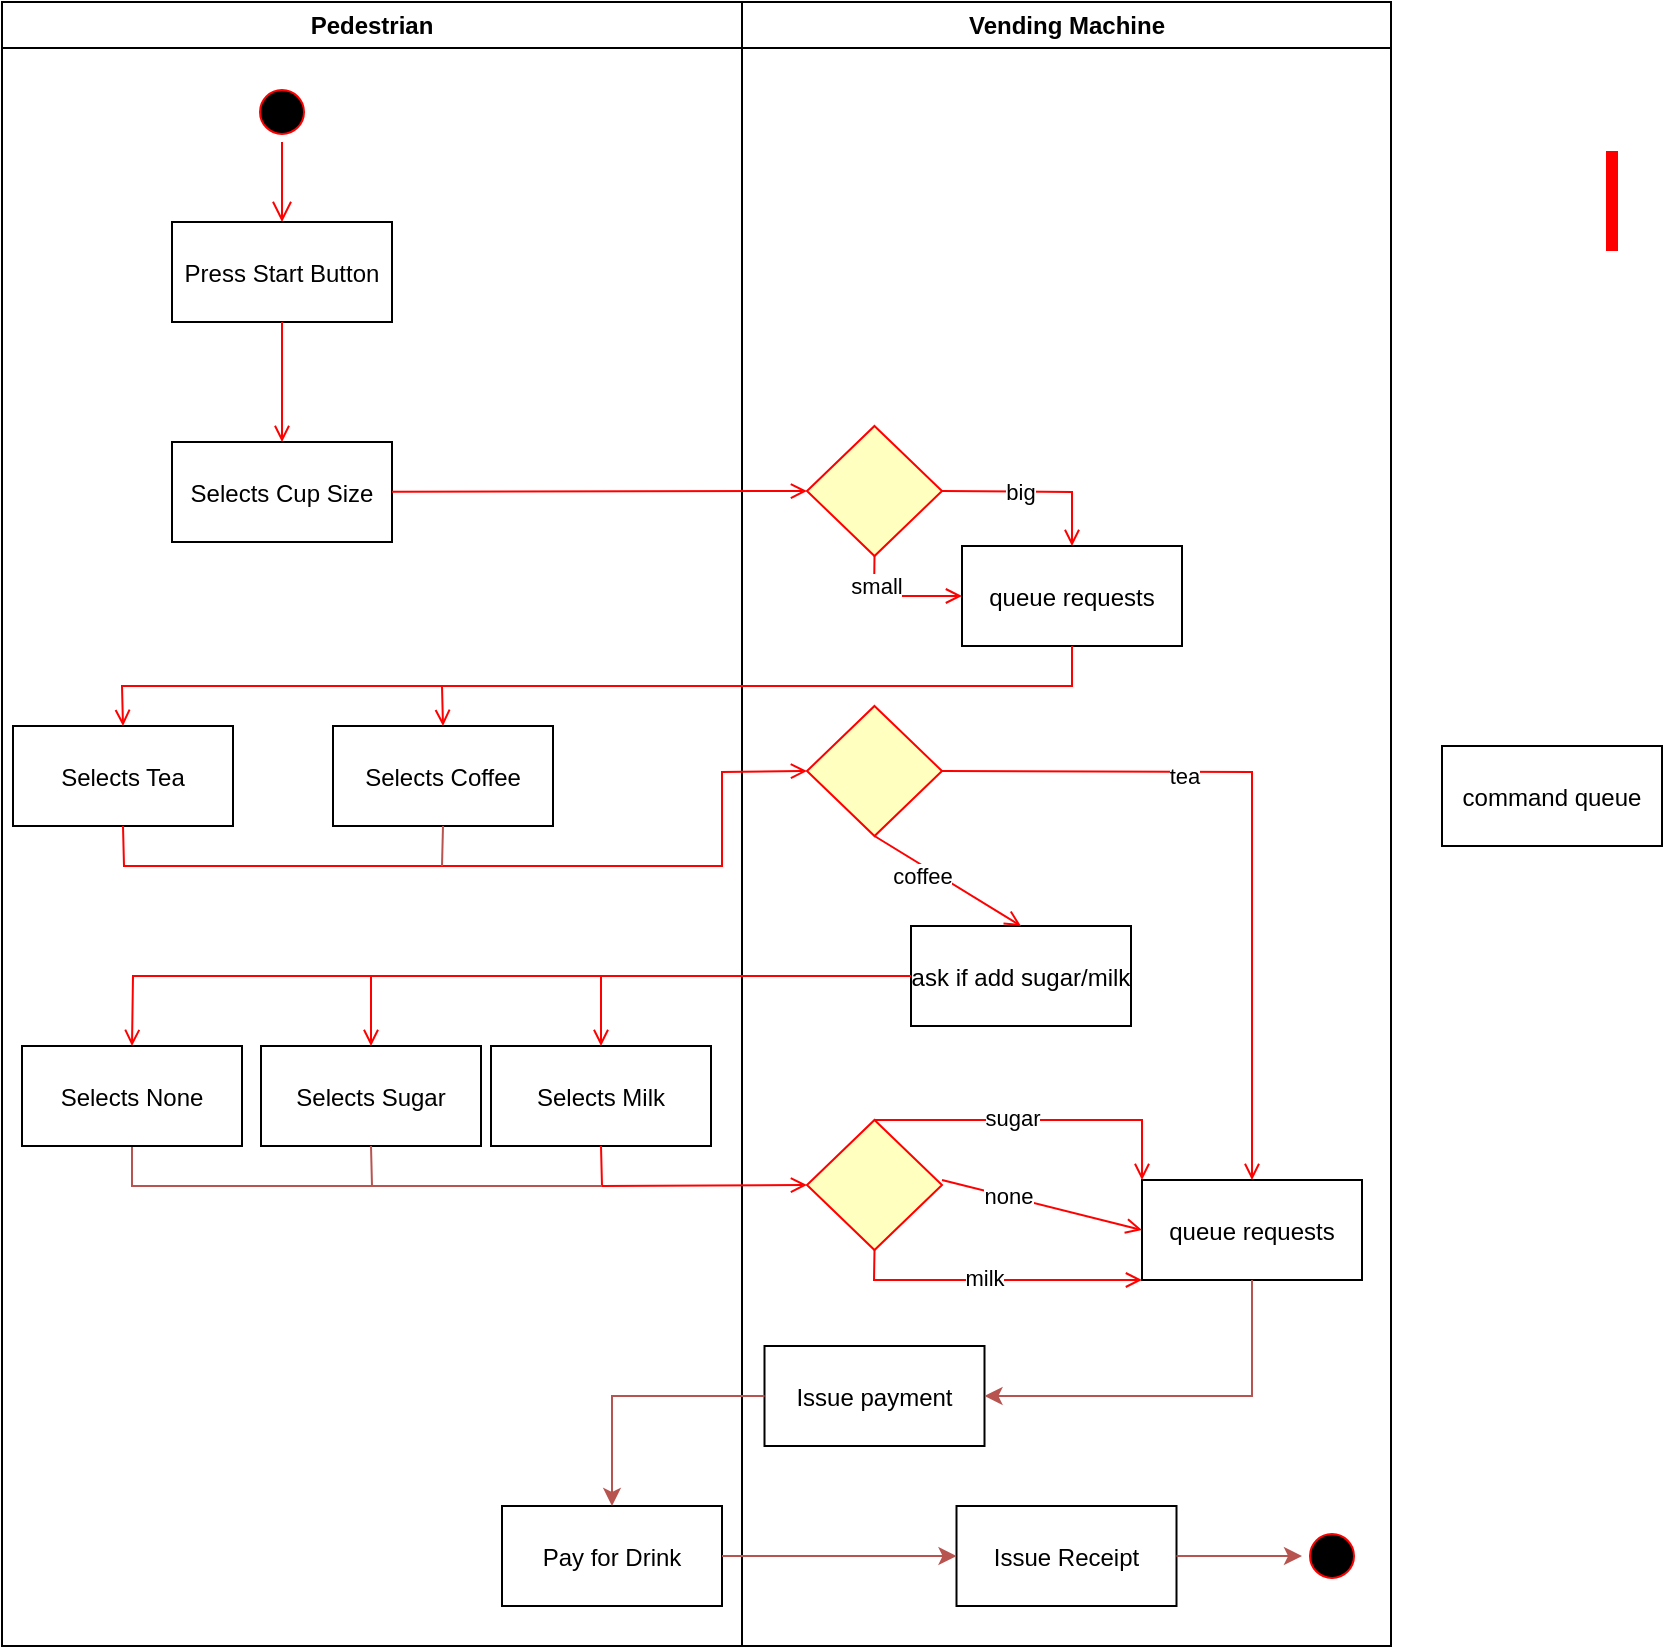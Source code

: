 <mxfile version="22.1.5" type="github">
  <diagram name="Page-1" id="e7e014a7-5840-1c2e-5031-d8a46d1fe8dd">
    <mxGraphModel dx="1167" dy="631" grid="1" gridSize="10" guides="1" tooltips="1" connect="1" arrows="1" fold="1" page="1" pageScale="1" pageWidth="1169" pageHeight="826" background="none" math="0" shadow="0">
      <root>
        <mxCell id="0" />
        <mxCell id="1" parent="0" />
        <mxCell id="2" value="Pedestrian" style="swimlane;whiteSpace=wrap" parent="1" vertex="1">
          <mxGeometry x="160" y="128" width="370" height="822" as="geometry" />
        </mxCell>
        <mxCell id="5" value="" style="ellipse;shape=startState;fillColor=#000000;strokeColor=#ff0000;" parent="2" vertex="1">
          <mxGeometry x="125" y="40" width="30" height="30" as="geometry" />
        </mxCell>
        <mxCell id="6" value="" style="edgeStyle=elbowEdgeStyle;elbow=horizontal;verticalAlign=bottom;endArrow=open;endSize=8;strokeColor=#FF0000;endFill=1;rounded=0" parent="2" target="7" edge="1">
          <mxGeometry x="100" y="40" as="geometry">
            <mxPoint x="140" y="110" as="targetPoint" />
            <mxPoint x="140" y="70" as="sourcePoint" />
          </mxGeometry>
        </mxCell>
        <mxCell id="7" value="Press Start Button" style="" parent="2" vertex="1">
          <mxGeometry x="85" y="110" width="110" height="50" as="geometry" />
        </mxCell>
        <mxCell id="8" value="Selects Cup Size" style="" parent="2" vertex="1">
          <mxGeometry x="85" y="220" width="110" height="50" as="geometry" />
        </mxCell>
        <mxCell id="9" value="" style="endArrow=open;strokeColor=#FF0000;endFill=1;rounded=0" parent="2" source="7" target="8" edge="1">
          <mxGeometry relative="1" as="geometry" />
        </mxCell>
        <mxCell id="X4tOk5pN0bTZF50LvccF-47" value="Selects Tea" style="" vertex="1" parent="2">
          <mxGeometry x="5.5" y="362" width="110" height="50" as="geometry" />
        </mxCell>
        <mxCell id="X4tOk5pN0bTZF50LvccF-48" value="Selects Coffee" style="" vertex="1" parent="2">
          <mxGeometry x="165.5" y="362" width="110" height="50" as="geometry" />
        </mxCell>
        <mxCell id="X4tOk5pN0bTZF50LvccF-54" value="Pay for Drink" style="" vertex="1" parent="2">
          <mxGeometry x="250" y="752" width="110" height="50" as="geometry" />
        </mxCell>
        <mxCell id="X4tOk5pN0bTZF50LvccF-103" value="" style="endArrow=none;html=1;rounded=0;exitX=0.5;exitY=1;exitDx=0;exitDy=0;fillColor=#f8cecc;strokeColor=#b85450;" edge="1" parent="2" source="X4tOk5pN0bTZF50LvccF-89">
          <mxGeometry width="50" height="50" relative="1" as="geometry">
            <mxPoint x="70" y="572" as="sourcePoint" />
            <mxPoint x="185" y="592" as="targetPoint" />
            <Array as="points">
              <mxPoint x="65" y="592" />
            </Array>
          </mxGeometry>
        </mxCell>
        <mxCell id="3" value="Vending Machine" style="swimlane;whiteSpace=wrap" parent="1" vertex="1">
          <mxGeometry x="530" y="128" width="324.5" height="822" as="geometry" />
        </mxCell>
        <mxCell id="21" value="" style="rhombus;fillColor=#ffffc0;strokeColor=#ff0000;" parent="3" vertex="1">
          <mxGeometry x="32.5" y="212" width="67.5" height="65" as="geometry" />
        </mxCell>
        <mxCell id="X4tOk5pN0bTZF50LvccF-43" value="" style="ellipse;shape=startState;fillColor=#000000;strokeColor=#ff0000;" vertex="1" parent="3">
          <mxGeometry x="280" y="762" width="30" height="30" as="geometry" />
        </mxCell>
        <mxCell id="X4tOk5pN0bTZF50LvccF-44" value="Issue Receipt" style="" vertex="1" parent="3">
          <mxGeometry x="107.25" y="752" width="110" height="50" as="geometry" />
        </mxCell>
        <mxCell id="X4tOk5pN0bTZF50LvccF-45" value="" style="endArrow=classic;html=1;rounded=0;exitX=1;exitY=0.5;exitDx=0;exitDy=0;entryX=0;entryY=0.5;entryDx=0;entryDy=0;fillColor=#f8cecc;strokeColor=#b85450;" edge="1" parent="3" source="X4tOk5pN0bTZF50LvccF-44" target="X4tOk5pN0bTZF50LvccF-43">
          <mxGeometry width="50" height="50" relative="1" as="geometry">
            <mxPoint x="-20" y="612" as="sourcePoint" />
            <mxPoint x="30" y="562" as="targetPoint" />
          </mxGeometry>
        </mxCell>
        <mxCell id="X4tOk5pN0bTZF50LvccF-57" value="queue requests" style="" vertex="1" parent="3">
          <mxGeometry x="110" y="272" width="110" height="50" as="geometry" />
        </mxCell>
        <mxCell id="X4tOk5pN0bTZF50LvccF-58" value="" style="endArrow=open;strokeColor=#FF0000;endFill=1;rounded=0;entryX=0.5;entryY=0;entryDx=0;entryDy=0;exitX=1;exitY=0.5;exitDx=0;exitDy=0;" edge="1" parent="3" source="21" target="X4tOk5pN0bTZF50LvccF-57">
          <mxGeometry relative="1" as="geometry">
            <mxPoint x="-165" y="255" as="sourcePoint" />
            <mxPoint x="43" y="255" as="targetPoint" />
            <Array as="points">
              <mxPoint x="165" y="245" />
            </Array>
          </mxGeometry>
        </mxCell>
        <mxCell id="X4tOk5pN0bTZF50LvccF-60" value="big" style="edgeLabel;html=1;align=center;verticalAlign=middle;resizable=0;points=[];" vertex="1" connectable="0" parent="X4tOk5pN0bTZF50LvccF-58">
          <mxGeometry x="-0.188" relative="1" as="geometry">
            <mxPoint x="1" as="offset" />
          </mxGeometry>
        </mxCell>
        <mxCell id="X4tOk5pN0bTZF50LvccF-59" value="" style="endArrow=open;strokeColor=#FF0000;endFill=1;rounded=0;entryX=0;entryY=0.5;entryDx=0;entryDy=0;exitX=0.5;exitY=1;exitDx=0;exitDy=0;" edge="1" parent="3" source="21" target="X4tOk5pN0bTZF50LvccF-57">
          <mxGeometry relative="1" as="geometry">
            <mxPoint x="160" y="255" as="sourcePoint" />
            <mxPoint x="225" y="302" as="targetPoint" />
            <Array as="points">
              <mxPoint x="66" y="297" />
            </Array>
          </mxGeometry>
        </mxCell>
        <mxCell id="X4tOk5pN0bTZF50LvccF-61" value="small" style="edgeLabel;html=1;align=center;verticalAlign=middle;resizable=0;points=[];" vertex="1" connectable="0" parent="X4tOk5pN0bTZF50LvccF-59">
          <mxGeometry x="-0.541" y="1" relative="1" as="geometry">
            <mxPoint as="offset" />
          </mxGeometry>
        </mxCell>
        <mxCell id="X4tOk5pN0bTZF50LvccF-66" value="" style="rhombus;fillColor=#ffffc0;strokeColor=#ff0000;" vertex="1" parent="3">
          <mxGeometry x="32.5" y="352" width="67.5" height="65" as="geometry" />
        </mxCell>
        <mxCell id="X4tOk5pN0bTZF50LvccF-67" value="queue requests" style="" vertex="1" parent="3">
          <mxGeometry x="200" y="589" width="110" height="50" as="geometry" />
        </mxCell>
        <mxCell id="X4tOk5pN0bTZF50LvccF-79" value="" style="rhombus;fillColor=#ffffc0;strokeColor=#ff0000;" vertex="1" parent="3">
          <mxGeometry x="32.5" y="559" width="67.5" height="65" as="geometry" />
        </mxCell>
        <mxCell id="X4tOk5pN0bTZF50LvccF-80" value="" style="endArrow=open;strokeColor=#FF0000;endFill=1;rounded=0;entryX=0.5;entryY=0;entryDx=0;entryDy=0;exitX=1;exitY=0.5;exitDx=0;exitDy=0;" edge="1" parent="3" source="X4tOk5pN0bTZF50LvccF-66" target="X4tOk5pN0bTZF50LvccF-67">
          <mxGeometry relative="1" as="geometry">
            <mxPoint x="-165" y="255" as="sourcePoint" />
            <mxPoint x="43" y="255" as="targetPoint" />
            <Array as="points">
              <mxPoint x="255" y="385" />
            </Array>
          </mxGeometry>
        </mxCell>
        <mxCell id="X4tOk5pN0bTZF50LvccF-81" value="tea" style="edgeLabel;html=1;align=center;verticalAlign=middle;resizable=0;points=[];" vertex="1" connectable="0" parent="X4tOk5pN0bTZF50LvccF-80">
          <mxGeometry x="-0.326" y="-2" relative="1" as="geometry">
            <mxPoint as="offset" />
          </mxGeometry>
        </mxCell>
        <mxCell id="X4tOk5pN0bTZF50LvccF-83" value="" style="endArrow=open;strokeColor=#FF0000;endFill=1;rounded=0;entryX=0;entryY=0;entryDx=0;entryDy=0;exitX=0.5;exitY=0;exitDx=0;exitDy=0;" edge="1" parent="3" source="X4tOk5pN0bTZF50LvccF-79" target="X4tOk5pN0bTZF50LvccF-67">
          <mxGeometry relative="1" as="geometry">
            <mxPoint x="30" y="479" as="sourcePoint" />
            <mxPoint x="238" y="479" as="targetPoint" />
            <Array as="points">
              <mxPoint x="200" y="559" />
            </Array>
          </mxGeometry>
        </mxCell>
        <mxCell id="X4tOk5pN0bTZF50LvccF-86" value="sugar" style="edgeLabel;html=1;align=center;verticalAlign=middle;resizable=0;points=[];" vertex="1" connectable="0" parent="X4tOk5pN0bTZF50LvccF-83">
          <mxGeometry x="-0.169" y="1" relative="1" as="geometry">
            <mxPoint as="offset" />
          </mxGeometry>
        </mxCell>
        <mxCell id="X4tOk5pN0bTZF50LvccF-85" value="" style="endArrow=open;strokeColor=#FF0000;endFill=1;rounded=0;entryX=0;entryY=1;entryDx=0;entryDy=0;exitX=0.5;exitY=1;exitDx=0;exitDy=0;" edge="1" parent="3" source="X4tOk5pN0bTZF50LvccF-79" target="X4tOk5pN0bTZF50LvccF-67">
          <mxGeometry relative="1" as="geometry">
            <mxPoint x="110" y="537" as="sourcePoint" />
            <mxPoint x="210" y="544" as="targetPoint" />
            <Array as="points">
              <mxPoint x="66" y="639" />
            </Array>
          </mxGeometry>
        </mxCell>
        <mxCell id="X4tOk5pN0bTZF50LvccF-87" value="milk" style="edgeLabel;html=1;align=center;verticalAlign=middle;resizable=0;points=[];" vertex="1" connectable="0" parent="X4tOk5pN0bTZF50LvccF-85">
          <mxGeometry x="-0.068" y="1" relative="1" as="geometry">
            <mxPoint as="offset" />
          </mxGeometry>
        </mxCell>
        <mxCell id="X4tOk5pN0bTZF50LvccF-52" value="Selects Sugar" style="" vertex="1" parent="3">
          <mxGeometry x="-240.5" y="522" width="110" height="50" as="geometry" />
        </mxCell>
        <mxCell id="X4tOk5pN0bTZF50LvccF-53" value="Selects Milk" style="" vertex="1" parent="3">
          <mxGeometry x="-125.5" y="522" width="110" height="50" as="geometry" />
        </mxCell>
        <mxCell id="X4tOk5pN0bTZF50LvccF-89" value="Selects None" style="" vertex="1" parent="3">
          <mxGeometry x="-360" y="522" width="110" height="50" as="geometry" />
        </mxCell>
        <mxCell id="X4tOk5pN0bTZF50LvccF-88" value="ask if add sugar/milk" style="" vertex="1" parent="3">
          <mxGeometry x="84.5" y="462" width="110" height="50" as="geometry" />
        </mxCell>
        <mxCell id="X4tOk5pN0bTZF50LvccF-90" value="" style="endArrow=open;strokeColor=#FF0000;endFill=1;rounded=0;entryX=0.5;entryY=0;entryDx=0;entryDy=0;exitX=0;exitY=0.5;exitDx=0;exitDy=0;" edge="1" parent="3" source="X4tOk5pN0bTZF50LvccF-88" target="X4tOk5pN0bTZF50LvccF-89">
          <mxGeometry relative="1" as="geometry">
            <mxPoint x="129.5" y="462" as="sourcePoint" />
            <mxPoint x="-344.5" y="502" as="targetPoint" />
            <Array as="points">
              <mxPoint x="-304.5" y="487" />
            </Array>
          </mxGeometry>
        </mxCell>
        <mxCell id="X4tOk5pN0bTZF50LvccF-91" value="" style="endArrow=open;strokeColor=#FF0000;endFill=1;rounded=0;entryX=0.5;entryY=0;entryDx=0;entryDy=0;exitX=0;exitY=0.5;exitDx=0;exitDy=0;" edge="1" parent="3" source="X4tOk5pN0bTZF50LvccF-88" target="X4tOk5pN0bTZF50LvccF-52">
          <mxGeometry relative="1" as="geometry">
            <mxPoint x="94.5" y="497" as="sourcePoint" />
            <mxPoint x="-294.5" y="532" as="targetPoint" />
            <Array as="points">
              <mxPoint x="-185.5" y="487" />
            </Array>
          </mxGeometry>
        </mxCell>
        <mxCell id="X4tOk5pN0bTZF50LvccF-92" value="" style="endArrow=open;strokeColor=#FF0000;endFill=1;rounded=0;entryX=0.5;entryY=0;entryDx=0;entryDy=0;exitX=0;exitY=0.5;exitDx=0;exitDy=0;" edge="1" parent="3" source="X4tOk5pN0bTZF50LvccF-88" target="X4tOk5pN0bTZF50LvccF-53">
          <mxGeometry relative="1" as="geometry">
            <mxPoint x="94.5" y="497" as="sourcePoint" />
            <mxPoint x="-175.5" y="532" as="targetPoint" />
            <Array as="points">
              <mxPoint x="-70.5" y="487" />
            </Array>
          </mxGeometry>
        </mxCell>
        <mxCell id="X4tOk5pN0bTZF50LvccF-96" value="" style="endArrow=open;strokeColor=#FF0000;endFill=1;rounded=0;exitX=0.5;exitY=1;exitDx=0;exitDy=0;entryX=0.5;entryY=0;entryDx=0;entryDy=0;" edge="1" parent="3" source="X4tOk5pN0bTZF50LvccF-66" target="X4tOk5pN0bTZF50LvccF-88">
          <mxGeometry relative="1" as="geometry">
            <mxPoint x="-210" y="180" as="sourcePoint" />
            <mxPoint x="-210" y="240" as="targetPoint" />
          </mxGeometry>
        </mxCell>
        <mxCell id="X4tOk5pN0bTZF50LvccF-97" value="coffee" style="edgeLabel;html=1;align=center;verticalAlign=middle;resizable=0;points=[];" vertex="1" connectable="0" parent="X4tOk5pN0bTZF50LvccF-96">
          <mxGeometry x="-0.296" y="-5" relative="1" as="geometry">
            <mxPoint as="offset" />
          </mxGeometry>
        </mxCell>
        <mxCell id="X4tOk5pN0bTZF50LvccF-98" value="" style="endArrow=open;strokeColor=#FF0000;endFill=1;rounded=0;entryX=0;entryY=0.5;entryDx=0;entryDy=0;" edge="1" parent="3" target="X4tOk5pN0bTZF50LvccF-67">
          <mxGeometry relative="1" as="geometry">
            <mxPoint x="100" y="589" as="sourcePoint" />
            <mxPoint x="100" y="649" as="targetPoint" />
          </mxGeometry>
        </mxCell>
        <mxCell id="X4tOk5pN0bTZF50LvccF-99" value="none" style="edgeLabel;html=1;align=center;verticalAlign=middle;resizable=0;points=[];" vertex="1" connectable="0" parent="X4tOk5pN0bTZF50LvccF-98">
          <mxGeometry x="-0.349" relative="1" as="geometry">
            <mxPoint as="offset" />
          </mxGeometry>
        </mxCell>
        <mxCell id="X4tOk5pN0bTZF50LvccF-100" value="" style="endArrow=open;strokeColor=#FF0000;endFill=1;rounded=0;entryX=0;entryY=0.5;entryDx=0;entryDy=0;exitX=0.5;exitY=1;exitDx=0;exitDy=0;" edge="1" parent="3" source="X4tOk5pN0bTZF50LvccF-53" target="X4tOk5pN0bTZF50LvccF-79">
          <mxGeometry relative="1" as="geometry">
            <mxPoint x="95" y="497" as="sourcePoint" />
            <mxPoint x="-60" y="532" as="targetPoint" />
            <Array as="points">
              <mxPoint x="-70" y="592" />
            </Array>
          </mxGeometry>
        </mxCell>
        <mxCell id="X4tOk5pN0bTZF50LvccF-104" value="Issue payment" style="" vertex="1" parent="3">
          <mxGeometry x="11.25" y="672" width="110" height="50" as="geometry" />
        </mxCell>
        <mxCell id="X4tOk5pN0bTZF50LvccF-105" value="" style="endArrow=classic;html=1;rounded=0;exitX=0.5;exitY=1;exitDx=0;exitDy=0;entryX=1;entryY=0.5;entryDx=0;entryDy=0;fillColor=#f8cecc;strokeColor=#b85450;" edge="1" parent="3" source="X4tOk5pN0bTZF50LvccF-67" target="X4tOk5pN0bTZF50LvccF-104">
          <mxGeometry width="50" height="50" relative="1" as="geometry">
            <mxPoint x="-40" y="562" as="sourcePoint" />
            <mxPoint x="10" y="512" as="targetPoint" />
            <Array as="points">
              <mxPoint x="255" y="697" />
            </Array>
          </mxGeometry>
        </mxCell>
        <mxCell id="25" value="" style="shape=line;strokeWidth=6;strokeColor=#ff0000;rotation=90" parent="1" vertex="1">
          <mxGeometry x="940" y="220" width="50" height="15" as="geometry" />
        </mxCell>
        <mxCell id="18" value="command queue" style="" parent="1" vertex="1">
          <mxGeometry x="880" y="500" width="110" height="50" as="geometry" />
        </mxCell>
        <mxCell id="11" value="" style="endArrow=open;strokeColor=#FF0000;endFill=1;rounded=0;entryX=0;entryY=0.5;entryDx=0;entryDy=0;" parent="1" source="8" target="21" edge="1">
          <mxGeometry relative="1" as="geometry">
            <mxPoint x="475.5" y="373" as="targetPoint" />
          </mxGeometry>
        </mxCell>
        <mxCell id="X4tOk5pN0bTZF50LvccF-62" value="" style="endArrow=open;strokeColor=#FF0000;endFill=1;rounded=0;entryX=0.5;entryY=0;entryDx=0;entryDy=0;exitX=0.5;exitY=1;exitDx=0;exitDy=0;" edge="1" parent="1" source="X4tOk5pN0bTZF50LvccF-57" target="X4tOk5pN0bTZF50LvccF-48">
          <mxGeometry relative="1" as="geometry">
            <mxPoint x="365" y="383" as="sourcePoint" />
            <mxPoint x="573" y="383" as="targetPoint" />
            <Array as="points">
              <mxPoint x="695" y="470" />
              <mxPoint x="380" y="470" />
            </Array>
          </mxGeometry>
        </mxCell>
        <mxCell id="X4tOk5pN0bTZF50LvccF-64" value="" style="endArrow=open;strokeColor=#FF0000;endFill=1;rounded=0;entryX=0.5;entryY=0;entryDx=0;entryDy=0;exitX=0.5;exitY=1;exitDx=0;exitDy=0;" edge="1" parent="1" source="X4tOk5pN0bTZF50LvccF-57" target="X4tOk5pN0bTZF50LvccF-47">
          <mxGeometry relative="1" as="geometry">
            <mxPoint x="715" y="470" as="sourcePoint" />
            <mxPoint x="401" y="510" as="targetPoint" />
            <Array as="points">
              <mxPoint x="695" y="470" />
              <mxPoint x="220" y="470" />
            </Array>
          </mxGeometry>
        </mxCell>
        <mxCell id="X4tOk5pN0bTZF50LvccF-93" value="" style="endArrow=open;strokeColor=#FF0000;endFill=1;rounded=0;entryX=0;entryY=0.5;entryDx=0;entryDy=0;exitX=0.5;exitY=1;exitDx=0;exitDy=0;" edge="1" parent="1" source="X4tOk5pN0bTZF50LvccF-47" target="X4tOk5pN0bTZF50LvccF-66">
          <mxGeometry relative="1" as="geometry">
            <mxPoint x="630" y="605" as="sourcePoint" />
            <mxPoint x="360" y="640" as="targetPoint" />
            <Array as="points">
              <mxPoint x="221" y="560" />
              <mxPoint x="520" y="560" />
              <mxPoint x="520" y="513" />
            </Array>
          </mxGeometry>
        </mxCell>
        <mxCell id="X4tOk5pN0bTZF50LvccF-95" value="" style="endArrow=none;html=1;rounded=0;entryX=0.5;entryY=1;entryDx=0;entryDy=0;fillColor=#f8cecc;strokeColor=#b85450;" edge="1" parent="1" target="X4tOk5pN0bTZF50LvccF-48">
          <mxGeometry width="50" height="50" relative="1" as="geometry">
            <mxPoint x="380" y="560" as="sourcePoint" />
            <mxPoint x="630" y="540" as="targetPoint" />
          </mxGeometry>
        </mxCell>
        <mxCell id="X4tOk5pN0bTZF50LvccF-102" value="" style="endArrow=none;html=1;rounded=0;exitX=0.5;exitY=1;exitDx=0;exitDy=0;fillColor=#f8cecc;strokeColor=#b85450;" edge="1" parent="1" source="X4tOk5pN0bTZF50LvccF-52">
          <mxGeometry width="50" height="50" relative="1" as="geometry">
            <mxPoint x="350" y="750" as="sourcePoint" />
            <mxPoint x="460" y="720" as="targetPoint" />
            <Array as="points">
              <mxPoint x="345" y="720" />
            </Array>
          </mxGeometry>
        </mxCell>
        <mxCell id="X4tOk5pN0bTZF50LvccF-106" value="" style="endArrow=classic;html=1;rounded=0;exitX=0;exitY=0.5;exitDx=0;exitDy=0;entryX=0.5;entryY=0;entryDx=0;entryDy=0;fillColor=#f8cecc;strokeColor=#b85450;" edge="1" parent="1" source="X4tOk5pN0bTZF50LvccF-104" target="X4tOk5pN0bTZF50LvccF-54">
          <mxGeometry width="50" height="50" relative="1" as="geometry">
            <mxPoint x="484" y="760" as="sourcePoint" />
            <mxPoint x="350" y="818" as="targetPoint" />
            <Array as="points">
              <mxPoint x="465" y="825" />
            </Array>
          </mxGeometry>
        </mxCell>
        <mxCell id="X4tOk5pN0bTZF50LvccF-107" value="" style="endArrow=classic;html=1;rounded=0;exitX=1;exitY=0.5;exitDx=0;exitDy=0;entryX=0;entryY=0.5;entryDx=0;entryDy=0;fillColor=#f8cecc;strokeColor=#b85450;" edge="1" parent="1" source="X4tOk5pN0bTZF50LvccF-54" target="X4tOk5pN0bTZF50LvccF-44">
          <mxGeometry width="50" height="50" relative="1" as="geometry">
            <mxPoint x="551" y="835" as="sourcePoint" />
            <mxPoint x="475" y="890" as="targetPoint" />
            <Array as="points" />
          </mxGeometry>
        </mxCell>
      </root>
    </mxGraphModel>
  </diagram>
</mxfile>
